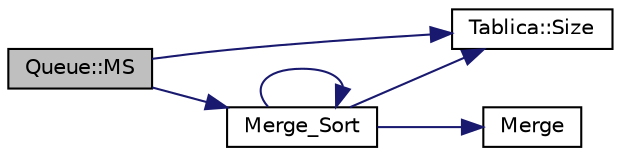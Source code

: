 digraph "Queue::MS"
{
  edge [fontname="Helvetica",fontsize="10",labelfontname="Helvetica",labelfontsize="10"];
  node [fontname="Helvetica",fontsize="10",shape=record];
  rankdir="LR";
  Node1 [label="Queue::MS",height=0.2,width=0.4,color="black", fillcolor="grey75", style="filled" fontcolor="black"];
  Node1 -> Node2 [color="midnightblue",fontsize="10",style="solid",fontname="Helvetica"];
  Node2 [label="Merge_Sort",height=0.2,width=0.4,color="black", fillcolor="white", style="filled",URL="$sort_8cpp.html#a56c34ae32541eeec0386037ecaa37a89"];
  Node2 -> Node3 [color="midnightblue",fontsize="10",style="solid",fontname="Helvetica"];
  Node3 [label="Tablica::Size",height=0.2,width=0.4,color="black", fillcolor="white", style="filled",URL="$class_tablica.html#a8598f952095406441bfd2d20e76f175c"];
  Node2 -> Node2 [color="midnightblue",fontsize="10",style="solid",fontname="Helvetica"];
  Node2 -> Node4 [color="midnightblue",fontsize="10",style="solid",fontname="Helvetica"];
  Node4 [label="Merge",height=0.2,width=0.4,color="black", fillcolor="white", style="filled",URL="$sort_8cpp.html#ae6edf270c00af312bbafffc1955450cc"];
  Node1 -> Node3 [color="midnightblue",fontsize="10",style="solid",fontname="Helvetica"];
}
